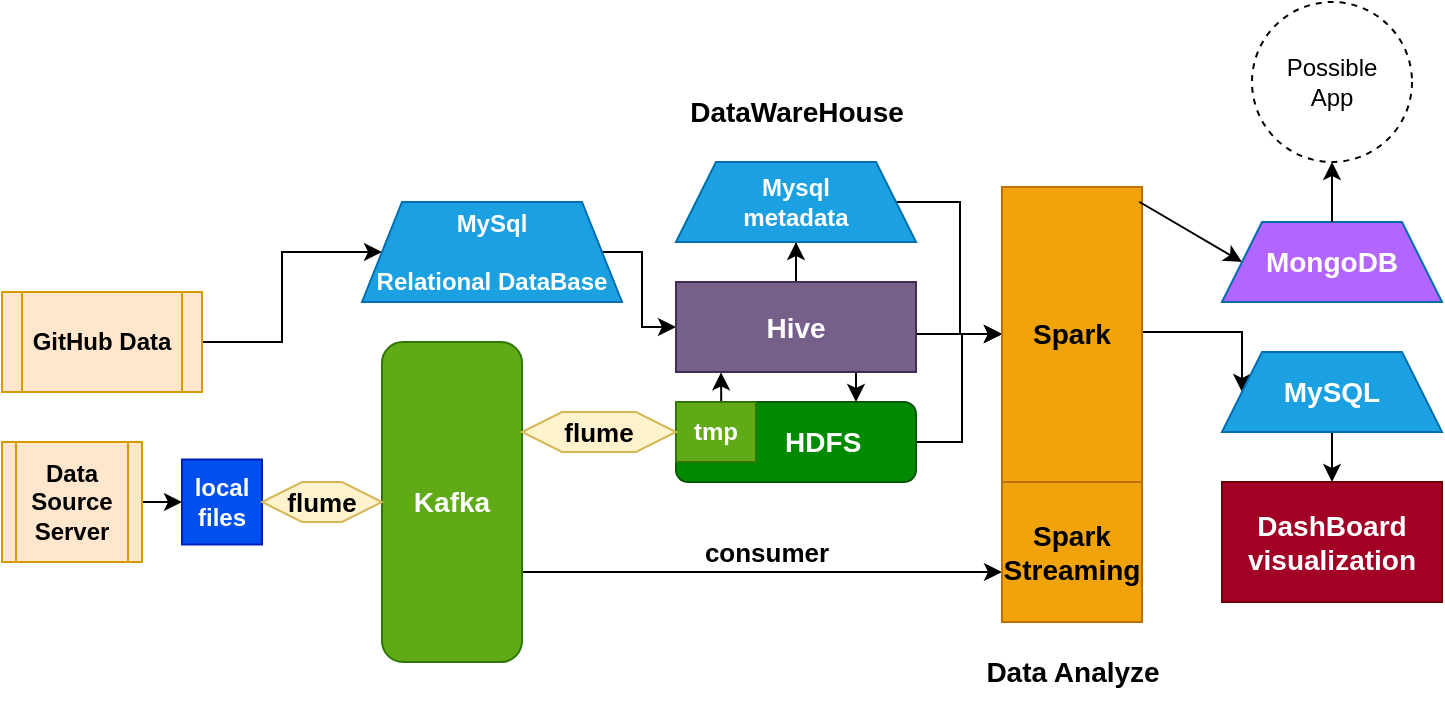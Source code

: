<mxfile version="21.2.7" type="device">
  <diagram name="第 1 页" id="omzbpPnTzd4TjDKtmcm7">
    <mxGraphModel dx="1077" dy="660" grid="1" gridSize="10" guides="1" tooltips="1" connect="1" arrows="1" fold="1" page="1" pageScale="1" pageWidth="827" pageHeight="1169" math="0" shadow="0">
      <root>
        <mxCell id="0" />
        <mxCell id="1" parent="0" />
        <mxCell id="dGvhi3B_mBVfeL1NWB9a-44" value="" style="edgeStyle=orthogonalEdgeStyle;rounded=0;orthogonalLoop=1;jettySize=auto;html=1;" parent="1" source="dGvhi3B_mBVfeL1NWB9a-1" target="dGvhi3B_mBVfeL1NWB9a-4" edge="1">
          <mxGeometry relative="1" as="geometry" />
        </mxCell>
        <mxCell id="dGvhi3B_mBVfeL1NWB9a-1" value="GitHub Data" style="shape=process;whiteSpace=wrap;html=1;backgroundOutline=1;fontStyle=1;fillColor=#ffe6cc;strokeColor=#d79b00;" parent="1" vertex="1">
          <mxGeometry x="20" y="235" width="100" height="50" as="geometry" />
        </mxCell>
        <mxCell id="dGvhi3B_mBVfeL1NWB9a-42" value="" style="edgeStyle=orthogonalEdgeStyle;rounded=0;orthogonalLoop=1;jettySize=auto;html=1;" parent="1" source="dGvhi3B_mBVfeL1NWB9a-3" target="dGvhi3B_mBVfeL1NWB9a-5" edge="1">
          <mxGeometry relative="1" as="geometry" />
        </mxCell>
        <mxCell id="dGvhi3B_mBVfeL1NWB9a-3" value="Data Source Server" style="shape=process;whiteSpace=wrap;html=1;backgroundOutline=1;fontStyle=1;fillColor=#ffe6cc;strokeColor=#d79b00;" parent="1" vertex="1">
          <mxGeometry x="20" y="310" width="70" height="60" as="geometry" />
        </mxCell>
        <mxCell id="dGvhi3B_mBVfeL1NWB9a-45" style="edgeStyle=orthogonalEdgeStyle;rounded=0;orthogonalLoop=1;jettySize=auto;html=1;exitX=1;exitY=0.5;exitDx=0;exitDy=0;entryX=0;entryY=0.5;entryDx=0;entryDy=0;" parent="1" source="dGvhi3B_mBVfeL1NWB9a-4" target="dGvhi3B_mBVfeL1NWB9a-9" edge="1">
          <mxGeometry relative="1" as="geometry">
            <Array as="points">
              <mxPoint x="340" y="215" />
              <mxPoint x="340" y="253" />
            </Array>
          </mxGeometry>
        </mxCell>
        <mxCell id="dGvhi3B_mBVfeL1NWB9a-4" value="MySql&lt;br&gt;&lt;br&gt;Relational DataBase" style="shape=trapezoid;perimeter=trapezoidPerimeter;whiteSpace=wrap;html=1;fixedSize=1;fontStyle=1;fillColor=#1ba1e2;fontColor=#ffffff;strokeColor=#006EAF;" parent="1" vertex="1">
          <mxGeometry x="200" y="190" width="130" height="50" as="geometry" />
        </mxCell>
        <mxCell id="dGvhi3B_mBVfeL1NWB9a-5" value="local files" style="whiteSpace=wrap;html=1;fontStyle=1;fillColor=#0050ef;fontColor=#ffffff;strokeColor=#001DBC;" parent="1" vertex="1">
          <mxGeometry x="110" y="318.75" width="40" height="42.5" as="geometry" />
        </mxCell>
        <mxCell id="dGvhi3B_mBVfeL1NWB9a-26" style="edgeStyle=orthogonalEdgeStyle;rounded=0;orthogonalLoop=1;jettySize=auto;html=1;exitX=1;exitY=0.75;exitDx=0;exitDy=0;" parent="1" source="dGvhi3B_mBVfeL1NWB9a-6" target="dGvhi3B_mBVfeL1NWB9a-14" edge="1">
          <mxGeometry relative="1" as="geometry">
            <Array as="points">
              <mxPoint x="450" y="375" />
              <mxPoint x="450" y="375" />
            </Array>
          </mxGeometry>
        </mxCell>
        <mxCell id="dGvhi3B_mBVfeL1NWB9a-6" value="Kafka" style="rounded=1;whiteSpace=wrap;html=1;fontStyle=1;fontSize=14;fillColor=#60a917;fontColor=#ffffff;strokeColor=#2D7600;" parent="1" vertex="1">
          <mxGeometry x="210" y="260" width="70" height="160" as="geometry" />
        </mxCell>
        <mxCell id="dGvhi3B_mBVfeL1NWB9a-38" value="" style="edgeStyle=orthogonalEdgeStyle;rounded=0;orthogonalLoop=1;jettySize=auto;html=1;" parent="1" source="dGvhi3B_mBVfeL1NWB9a-7" target="dGvhi3B_mBVfeL1NWB9a-13" edge="1">
          <mxGeometry relative="1" as="geometry">
            <Array as="points">
              <mxPoint x="500" y="310" />
              <mxPoint x="500" y="256" />
            </Array>
          </mxGeometry>
        </mxCell>
        <mxCell id="dGvhi3B_mBVfeL1NWB9a-7" value="&amp;nbsp; &amp;nbsp; &amp;nbsp; &amp;nbsp;HDFS" style="rounded=1;whiteSpace=wrap;html=1;fontStyle=1;fontSize=14;fillColor=#008a00;fontColor=#ffffff;strokeColor=#005700;" parent="1" vertex="1">
          <mxGeometry x="357" y="290" width="120" height="40" as="geometry" />
        </mxCell>
        <mxCell id="dGvhi3B_mBVfeL1NWB9a-20" style="edgeStyle=orthogonalEdgeStyle;rounded=0;orthogonalLoop=1;jettySize=auto;html=1;exitX=0.5;exitY=0;exitDx=0;exitDy=0;entryX=0.188;entryY=1.004;entryDx=0;entryDy=0;entryPerimeter=0;" parent="1" source="dGvhi3B_mBVfeL1NWB9a-8" target="dGvhi3B_mBVfeL1NWB9a-9" edge="1">
          <mxGeometry relative="1" as="geometry" />
        </mxCell>
        <mxCell id="dGvhi3B_mBVfeL1NWB9a-8" value="tmp" style="whiteSpace=wrap;html=1;fontStyle=1;fillColor=#60a917;fontColor=#ffffff;strokeColor=#2D7600;" parent="1" vertex="1">
          <mxGeometry x="357" y="290" width="40" height="30" as="geometry" />
        </mxCell>
        <mxCell id="dGvhi3B_mBVfeL1NWB9a-19" style="edgeStyle=orthogonalEdgeStyle;rounded=0;orthogonalLoop=1;jettySize=auto;html=1;exitX=0.75;exitY=1;exitDx=0;exitDy=0;entryX=0.75;entryY=0;entryDx=0;entryDy=0;" parent="1" source="dGvhi3B_mBVfeL1NWB9a-9" target="dGvhi3B_mBVfeL1NWB9a-7" edge="1">
          <mxGeometry relative="1" as="geometry" />
        </mxCell>
        <mxCell id="dGvhi3B_mBVfeL1NWB9a-22" value="" style="edgeStyle=orthogonalEdgeStyle;rounded=0;orthogonalLoop=1;jettySize=auto;html=1;" parent="1" source="dGvhi3B_mBVfeL1NWB9a-9" target="dGvhi3B_mBVfeL1NWB9a-10" edge="1">
          <mxGeometry relative="1" as="geometry" />
        </mxCell>
        <mxCell id="dGvhi3B_mBVfeL1NWB9a-39" value="" style="edgeStyle=orthogonalEdgeStyle;rounded=0;orthogonalLoop=1;jettySize=auto;html=1;" parent="1" source="dGvhi3B_mBVfeL1NWB9a-9" target="dGvhi3B_mBVfeL1NWB9a-13" edge="1">
          <mxGeometry relative="1" as="geometry">
            <Array as="points">
              <mxPoint x="490" y="256" />
              <mxPoint x="490" y="256" />
            </Array>
          </mxGeometry>
        </mxCell>
        <mxCell id="dGvhi3B_mBVfeL1NWB9a-9" value="Hive" style="whiteSpace=wrap;html=1;fontStyle=1;fontSize=14;fillColor=#76608a;fontColor=#ffffff;strokeColor=#432D57;" parent="1" vertex="1">
          <mxGeometry x="357" y="230" width="120" height="45" as="geometry" />
        </mxCell>
        <mxCell id="dGvhi3B_mBVfeL1NWB9a-40" value="" style="edgeStyle=orthogonalEdgeStyle;rounded=0;orthogonalLoop=1;jettySize=auto;html=1;" parent="1" source="dGvhi3B_mBVfeL1NWB9a-10" target="dGvhi3B_mBVfeL1NWB9a-13" edge="1">
          <mxGeometry relative="1" as="geometry">
            <Array as="points">
              <mxPoint x="499" y="190" />
              <mxPoint x="499" y="256" />
            </Array>
          </mxGeometry>
        </mxCell>
        <mxCell id="dGvhi3B_mBVfeL1NWB9a-10" value="Mysql&lt;br&gt;metadata" style="shape=trapezoid;perimeter=trapezoidPerimeter;whiteSpace=wrap;html=1;fixedSize=1;fontStyle=1;fillColor=#1ba1e2;fontColor=#ffffff;strokeColor=#006EAF;" parent="1" vertex="1">
          <mxGeometry x="357" y="170" width="120" height="40" as="geometry" />
        </mxCell>
        <mxCell id="dGvhi3B_mBVfeL1NWB9a-41" value="" style="edgeStyle=orthogonalEdgeStyle;rounded=0;orthogonalLoop=1;jettySize=auto;html=1;" parent="1" source="dGvhi3B_mBVfeL1NWB9a-13" target="dGvhi3B_mBVfeL1NWB9a-15" edge="1">
          <mxGeometry relative="1" as="geometry">
            <Array as="points">
              <mxPoint x="640" y="255" />
            </Array>
          </mxGeometry>
        </mxCell>
        <mxCell id="dGvhi3B_mBVfeL1NWB9a-13" value="Spark" style="whiteSpace=wrap;html=1;fontStyle=1;fontSize=14;fillColor=#f0a30a;fontColor=#000000;strokeColor=#BD7000;" parent="1" vertex="1">
          <mxGeometry x="520" y="182.5" width="70" height="147.5" as="geometry" />
        </mxCell>
        <mxCell id="dGvhi3B_mBVfeL1NWB9a-14" value="Spark Streaming" style="whiteSpace=wrap;html=1;fontStyle=1;fontSize=14;fillColor=#f0a30a;fontColor=#000000;strokeColor=#BD7000;" parent="1" vertex="1">
          <mxGeometry x="520" y="330" width="70" height="70" as="geometry" />
        </mxCell>
        <mxCell id="dGvhi3B_mBVfeL1NWB9a-35" value="" style="edgeStyle=orthogonalEdgeStyle;rounded=0;orthogonalLoop=1;jettySize=auto;html=1;" parent="1" source="dGvhi3B_mBVfeL1NWB9a-15" target="dGvhi3B_mBVfeL1NWB9a-16" edge="1">
          <mxGeometry relative="1" as="geometry" />
        </mxCell>
        <mxCell id="dGvhi3B_mBVfeL1NWB9a-15" value="MySQL" style="shape=trapezoid;perimeter=trapezoidPerimeter;whiteSpace=wrap;html=1;fixedSize=1;fontStyle=1;fontSize=14;fillColor=#1ba1e2;fontColor=#ffffff;strokeColor=#006EAF;" parent="1" vertex="1">
          <mxGeometry x="630" y="265" width="110" height="40" as="geometry" />
        </mxCell>
        <mxCell id="dGvhi3B_mBVfeL1NWB9a-16" value="DashBoard&lt;br style=&quot;font-size: 14px;&quot;&gt;visualization" style="whiteSpace=wrap;html=1;fontStyle=1;fontSize=14;fillColor=#a20025;fontColor=#ffffff;strokeColor=#6F0000;" parent="1" vertex="1">
          <mxGeometry x="630" y="330" width="110" height="60" as="geometry" />
        </mxCell>
        <mxCell id="dGvhi3B_mBVfeL1NWB9a-46" value="flume" style="shape=hexagon;perimeter=hexagonPerimeter2;whiteSpace=wrap;html=1;fixedSize=1;fontStyle=1;fontSize=13;size=20;fillColor=#fff2cc;strokeColor=#d6b656;" parent="1" vertex="1">
          <mxGeometry x="150" y="330" width="60" height="20" as="geometry" />
        </mxCell>
        <mxCell id="dGvhi3B_mBVfeL1NWB9a-47" value="&lt;b style=&quot;font-size: 13px;&quot;&gt;consumer&lt;/b&gt;" style="text;html=1;align=center;verticalAlign=middle;resizable=0;points=[];autosize=1;strokeColor=none;fillColor=none;fontSize=13;" parent="1" vertex="1">
          <mxGeometry x="357" y="350" width="90" height="30" as="geometry" />
        </mxCell>
        <mxCell id="dGvhi3B_mBVfeL1NWB9a-48" value="flume" style="shape=hexagon;perimeter=hexagonPerimeter2;whiteSpace=wrap;html=1;fixedSize=1;fontStyle=1;fontSize=13;fillColor=#fff2cc;strokeColor=#d6b656;" parent="1" vertex="1">
          <mxGeometry x="280" y="295" width="77" height="20" as="geometry" />
        </mxCell>
        <mxCell id="BJTCG36yEG4gya6lMb7O-1" value="DataWareHouse" style="text;html=1;align=center;verticalAlign=middle;resizable=0;points=[];autosize=1;strokeColor=none;fillColor=none;fontStyle=1;fontSize=14;" parent="1" vertex="1">
          <mxGeometry x="352" y="130" width="130" height="30" as="geometry" />
        </mxCell>
        <mxCell id="BJTCG36yEG4gya6lMb7O-2" value="Data Analyze" style="text;html=1;align=center;verticalAlign=middle;resizable=0;points=[];autosize=1;strokeColor=none;fillColor=none;fontStyle=1;fontSize=14;" parent="1" vertex="1">
          <mxGeometry x="500" y="410" width="110" height="30" as="geometry" />
        </mxCell>
        <mxCell id="QakR6zut2A-hb6ouolAF-1" value="MongoDB" style="shape=trapezoid;perimeter=trapezoidPerimeter;whiteSpace=wrap;html=1;fixedSize=1;fontStyle=1;fontSize=14;fillColor=#B266FF;fontColor=#ffffff;strokeColor=#006EAF;" vertex="1" parent="1">
          <mxGeometry x="630" y="200" width="110" height="40" as="geometry" />
        </mxCell>
        <mxCell id="QakR6zut2A-hb6ouolAF-2" value="" style="endArrow=classic;html=1;rounded=0;exitX=0.98;exitY=0.05;exitDx=0;exitDy=0;exitPerimeter=0;entryX=0;entryY=0.5;entryDx=0;entryDy=0;" edge="1" parent="1" source="dGvhi3B_mBVfeL1NWB9a-13" target="QakR6zut2A-hb6ouolAF-1">
          <mxGeometry width="50" height="50" relative="1" as="geometry">
            <mxPoint x="690" y="310" as="sourcePoint" />
            <mxPoint x="740" y="260" as="targetPoint" />
          </mxGeometry>
        </mxCell>
        <mxCell id="QakR6zut2A-hb6ouolAF-3" value="Possible&lt;br&gt;App" style="ellipse;whiteSpace=wrap;html=1;aspect=fixed;dashed=1;" vertex="1" parent="1">
          <mxGeometry x="645" y="90" width="80" height="80" as="geometry" />
        </mxCell>
        <mxCell id="QakR6zut2A-hb6ouolAF-4" value="" style="endArrow=classic;html=1;rounded=0;exitX=0.5;exitY=0;exitDx=0;exitDy=0;entryX=0.5;entryY=1;entryDx=0;entryDy=0;" edge="1" parent="1" source="QakR6zut2A-hb6ouolAF-1" target="QakR6zut2A-hb6ouolAF-3">
          <mxGeometry width="50" height="50" relative="1" as="geometry">
            <mxPoint x="650" y="280" as="sourcePoint" />
            <mxPoint x="700" y="230" as="targetPoint" />
          </mxGeometry>
        </mxCell>
      </root>
    </mxGraphModel>
  </diagram>
</mxfile>
